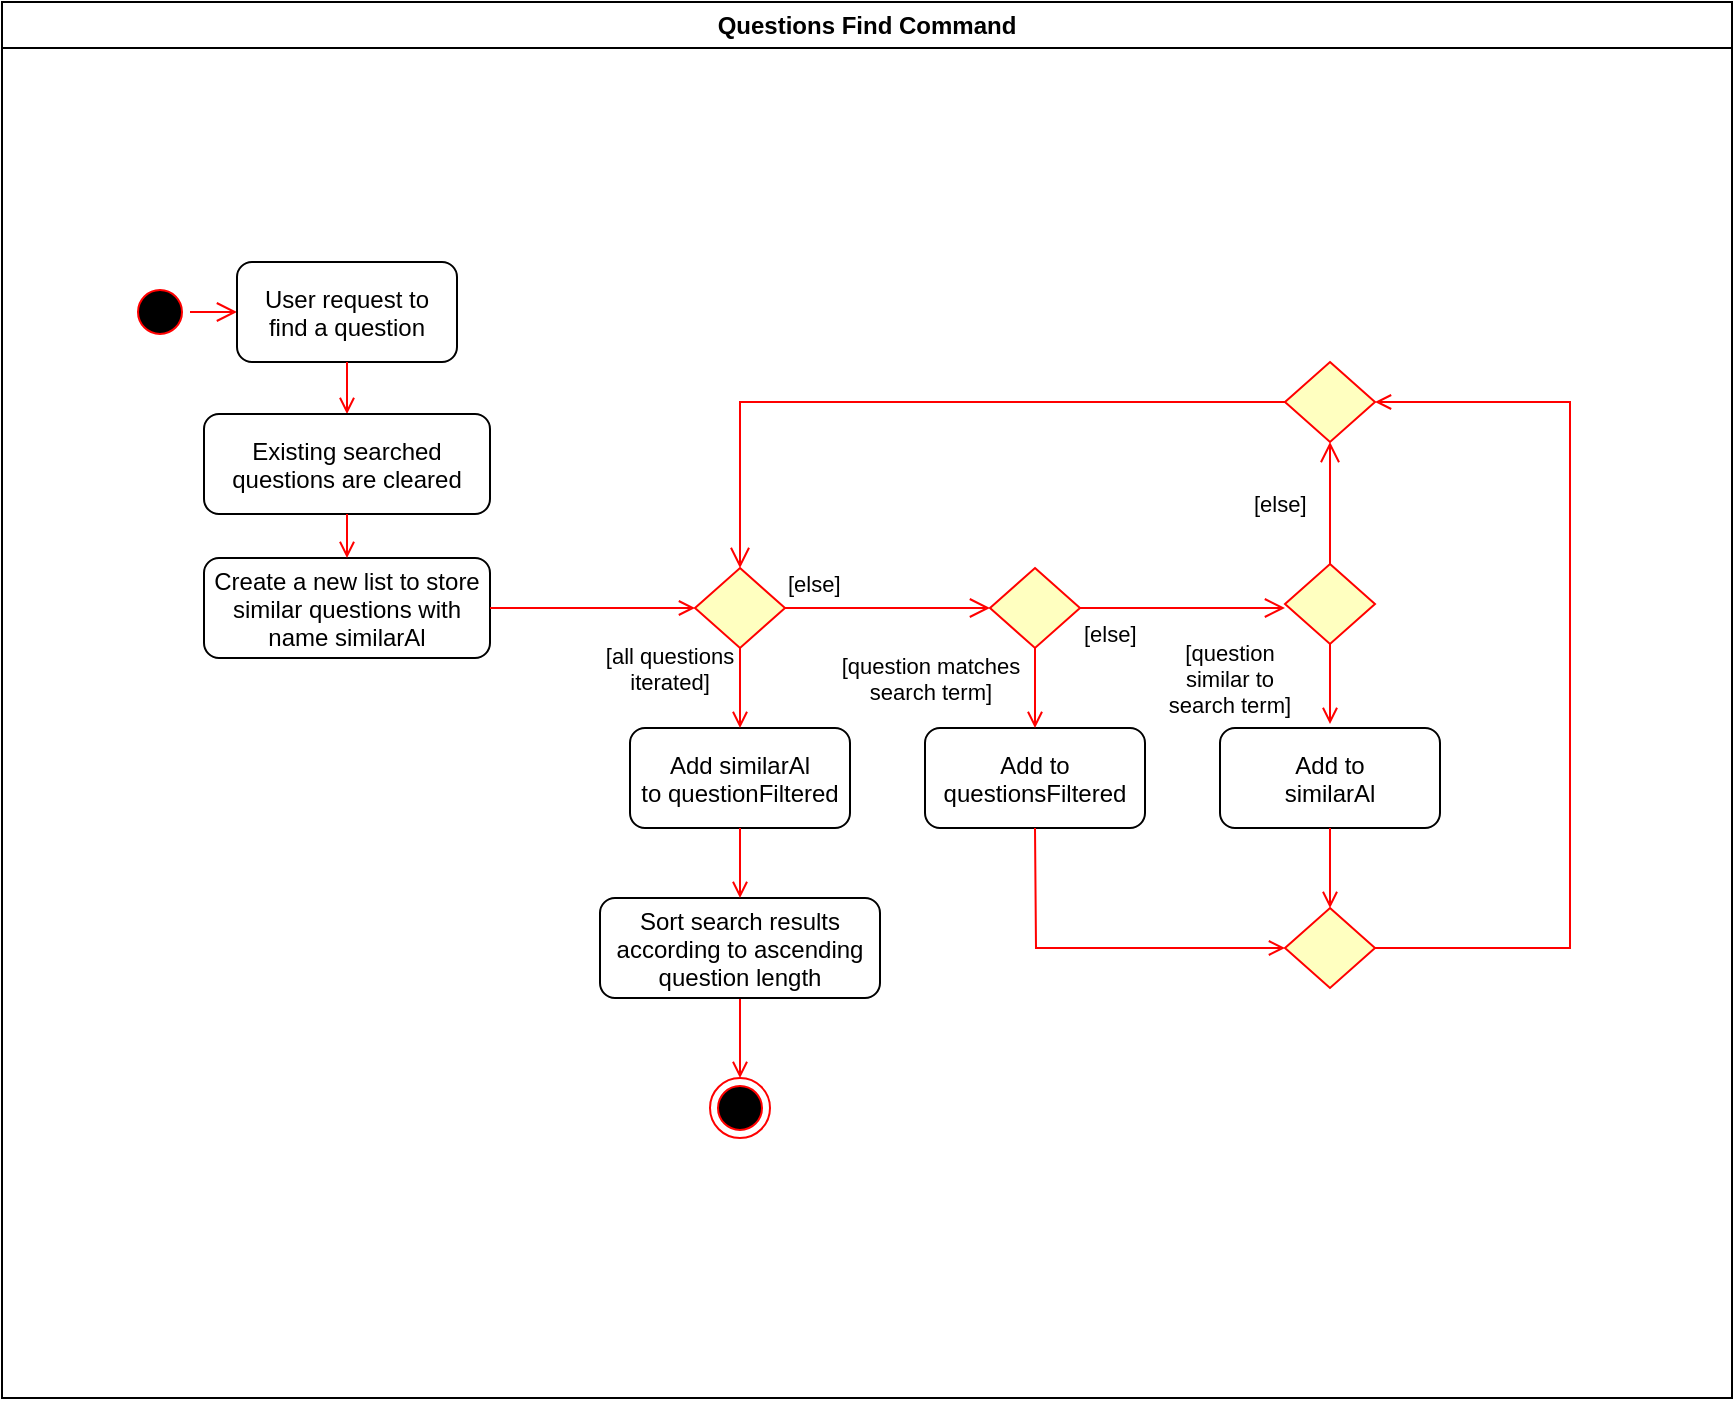<mxfile version="12.2.0" type="device" pages="1"><diagram name="Page-1" id="e7e014a7-5840-1c2e-5031-d8a46d1fe8dd"><mxGraphModel dx="1412" dy="740" grid="1" gridSize="10" guides="1" tooltips="1" connect="1" arrows="1" fold="1" page="1" pageScale="1" pageWidth="1169" pageHeight="826" background="#ffffff" math="0" shadow="0"><root><mxCell id="0"/><mxCell id="1" parent="0"/><mxCell id="3" value="Questions Find Command" style="swimlane;whiteSpace=wrap" parent="1" vertex="1"><mxGeometry x="160" y="90" width="865" height="698" as="geometry"/></mxCell><mxCell id="13" value="" style="ellipse;shape=startState;fillColor=#000000;strokeColor=#ff0000;" parent="3" vertex="1"><mxGeometry x="64" y="140" width="30" height="30" as="geometry"/></mxCell><mxCell id="14" value="" style="edgeStyle=elbowEdgeStyle;elbow=horizontal;verticalAlign=bottom;endArrow=open;endSize=8;strokeColor=#FF0000;endFill=1;rounded=0" parent="3" source="13" target="15" edge="1"><mxGeometry x="44" y="120" as="geometry"><mxPoint x="59" y="190" as="targetPoint"/></mxGeometry></mxCell><mxCell id="15" value="User request to&#10;find a question" style="rounded=1;" parent="3" vertex="1"><mxGeometry x="117.5" y="130" width="110" height="50" as="geometry"/></mxCell><mxCell id="18" value="Add similarAl&#10;to questionFiltered" style="rounded=1;" parent="3" vertex="1"><mxGeometry x="314" y="363" width="110" height="50" as="geometry"/></mxCell><mxCell id="19" value="[all questions&#10;iterated]" style="endArrow=open;strokeColor=#FF0000;endFill=1;rounded=0;exitX=0.5;exitY=1;exitDx=0;exitDy=0;" parent="3" source="21" target="18" edge="1"><mxGeometry x="-0.5" y="-35" relative="1" as="geometry"><mxPoint x="369" y="355" as="sourcePoint"/><mxPoint as="offset"/></mxGeometry></mxCell><mxCell id="21" value="" style="rhombus;fillColor=#ffffc0;strokeColor=#ff0000;" parent="3" vertex="1"><mxGeometry x="346.5" y="283" width="45" height="40" as="geometry"/></mxCell><mxCell id="23" value="[else]" style="edgeStyle=elbowEdgeStyle;elbow=horizontal;align=left;verticalAlign=top;endArrow=open;endSize=8;strokeColor=#FF0000;endFill=1;rounded=0" parent="3" source="21" edge="1"><mxGeometry x="0.005" y="57" relative="1" as="geometry"><mxPoint x="494" y="303" as="targetPoint"/><mxPoint x="-52" y="32" as="offset"/></mxGeometry></mxCell><mxCell id="30" value="Add to&#10;questionsFiltered" style="rounded=1;" parent="3" vertex="1"><mxGeometry x="461.5" y="363" width="110" height="50" as="geometry"/></mxCell><mxCell id="38" value="" style="ellipse;shape=endState;fillColor=#000000;strokeColor=#ff0000" parent="3" vertex="1"><mxGeometry x="354" y="538" width="30" height="30" as="geometry"/></mxCell><mxCell id="My4SKcVWuLoMBSxfjf1_-61" value="" style="endArrow=open;strokeColor=#FF0000;endFill=1;rounded=0;exitX=0.5;exitY=1;exitDx=0;exitDy=0;entryX=0.5;entryY=0;entryDx=0;entryDy=0;" parent="3" edge="1" target="HjROkcEtCH2LE5vvlwpC-38" source="15"><mxGeometry x="0.474" y="56" relative="1" as="geometry"><mxPoint x="78" y="260" as="sourcePoint"/><mxPoint x="78" y="298" as="targetPoint"/><mxPoint as="offset"/></mxGeometry></mxCell><mxCell id="My4SKcVWuLoMBSxfjf1_-64" value="" style="endArrow=open;strokeColor=#FF0000;endFill=1;rounded=0;entryX=0.5;entryY=0;entryDx=0;entryDy=0;exitX=0.5;exitY=1;exitDx=0;exitDy=0;" parent="3" edge="1" target="38" source="HjROkcEtCH2LE5vvlwpC-69"><mxGeometry x="-0.77" y="-15" relative="1" as="geometry"><mxPoint x="369" y="488" as="sourcePoint"/><mxPoint x="368" y="453" as="targetPoint"/><mxPoint as="offset"/></mxGeometry></mxCell><mxCell id="HjROkcEtCH2LE5vvlwpC-38" value="Existing searched&#10;questions are cleared" style="rounded=1;" vertex="1" parent="3"><mxGeometry x="101" y="206" width="143" height="50" as="geometry"/></mxCell><mxCell id="HjROkcEtCH2LE5vvlwpC-44" value="[question matches&#10;search term]" style="endArrow=open;strokeColor=#FF0000;endFill=1;rounded=0;exitX=0.5;exitY=1;exitDx=0;exitDy=0;" edge="1" parent="3" source="HjROkcEtCH2LE5vvlwpC-45"><mxGeometry x="-0.25" y="-52" relative="1" as="geometry"><mxPoint x="226.5" y="253" as="sourcePoint"/><mxPoint as="offset"/><mxPoint x="516.5" y="363" as="targetPoint"/></mxGeometry></mxCell><mxCell id="HjROkcEtCH2LE5vvlwpC-45" value="" style="rhombus;fillColor=#ffffc0;strokeColor=#ff0000;" vertex="1" parent="3"><mxGeometry x="494" y="283" width="45" height="40" as="geometry"/></mxCell><mxCell id="HjROkcEtCH2LE5vvlwpC-46" value="[else]" style="edgeStyle=elbowEdgeStyle;elbow=horizontal;align=left;verticalAlign=top;endArrow=open;endSize=8;strokeColor=#FF0000;endFill=1;rounded=0" edge="1" parent="3" source="HjROkcEtCH2LE5vvlwpC-45"><mxGeometry x="-1" relative="1" as="geometry"><mxPoint x="641.5" y="303" as="targetPoint"/></mxGeometry></mxCell><mxCell id="HjROkcEtCH2LE5vvlwpC-51" value="[question&#10;similar to&#10;search term]" style="endArrow=open;strokeColor=#FF0000;endFill=1;rounded=0;exitX=0.5;exitY=1;exitDx=0;exitDy=0;" edge="1" parent="3" source="HjROkcEtCH2LE5vvlwpC-52"><mxGeometry x="-0.15" y="-50" relative="1" as="geometry"><mxPoint x="84" y="149" as="sourcePoint"/><mxPoint as="offset"/><mxPoint x="664" y="361" as="targetPoint"/></mxGeometry></mxCell><mxCell id="HjROkcEtCH2LE5vvlwpC-52" value="" style="rhombus;fillColor=#ffffc0;strokeColor=#ff0000;" vertex="1" parent="3"><mxGeometry x="641.5" y="281" width="45" height="40" as="geometry"/></mxCell><mxCell id="HjROkcEtCH2LE5vvlwpC-53" value="" style="edgeStyle=elbowEdgeStyle;elbow=horizontal;align=left;verticalAlign=top;endArrow=open;endSize=8;strokeColor=#FF0000;endFill=1;rounded=0;entryX=0.5;entryY=0;entryDx=0;entryDy=0;exitX=0;exitY=0.5;exitDx=0;exitDy=0;" edge="1" parent="3" source="HjROkcEtCH2LE5vvlwpC-65" target="21"><mxGeometry x="0.691" y="265" relative="1" as="geometry"><mxPoint x="789" y="301" as="targetPoint"/><Array as="points"><mxPoint x="369" y="200"/></Array><mxPoint as="offset"/></mxGeometry></mxCell><mxCell id="HjROkcEtCH2LE5vvlwpC-54" value="Add to&#10;similarAl" style="rounded=1;" vertex="1" parent="3"><mxGeometry x="609" y="363" width="110" height="50" as="geometry"/></mxCell><mxCell id="HjROkcEtCH2LE5vvlwpC-55" value="Create a new list to store&#10;similar questions with&#10;name similarAl" style="rounded=1;" vertex="1" parent="3"><mxGeometry x="101" y="278" width="143" height="50" as="geometry"/></mxCell><mxCell id="HjROkcEtCH2LE5vvlwpC-59" value="" style="endArrow=open;strokeColor=#FF0000;endFill=1;rounded=0;exitX=0.5;exitY=1;exitDx=0;exitDy=0;entryX=0.5;entryY=0;entryDx=0;entryDy=0;" edge="1" parent="3" source="HjROkcEtCH2LE5vvlwpC-38" target="HjROkcEtCH2LE5vvlwpC-55"><mxGeometry x="0.474" y="56" relative="1" as="geometry"><mxPoint x="182.5" y="190" as="sourcePoint"/><mxPoint x="182.5" y="216" as="targetPoint"/><mxPoint as="offset"/></mxGeometry></mxCell><mxCell id="HjROkcEtCH2LE5vvlwpC-60" value="" style="endArrow=open;strokeColor=#FF0000;endFill=1;rounded=0;exitX=1;exitY=0.5;exitDx=0;exitDy=0;entryX=0;entryY=0.5;entryDx=0;entryDy=0;" edge="1" parent="3" source="HjROkcEtCH2LE5vvlwpC-55" target="21"><mxGeometry x="0.474" y="56" relative="1" as="geometry"><mxPoint x="109" y="335" as="sourcePoint"/><mxPoint x="109" y="361" as="targetPoint"/><mxPoint as="offset"/></mxGeometry></mxCell><mxCell id="HjROkcEtCH2LE5vvlwpC-61" value="" style="rhombus;fillColor=#ffffc0;strokeColor=#ff0000;" vertex="1" parent="3"><mxGeometry x="641.5" y="453" width="45" height="40" as="geometry"/></mxCell><mxCell id="HjROkcEtCH2LE5vvlwpC-63" value="" style="endArrow=open;strokeColor=#FF0000;endFill=1;rounded=0;exitX=0.5;exitY=1;exitDx=0;exitDy=0;entryX=0;entryY=0.5;entryDx=0;entryDy=0;" edge="1" parent="3" source="30" target="HjROkcEtCH2LE5vvlwpC-61"><mxGeometry x="-0.77" y="-15" relative="1" as="geometry"><mxPoint x="378" y="423" as="sourcePoint"/><mxPoint x="378" y="463" as="targetPoint"/><mxPoint as="offset"/><Array as="points"><mxPoint x="517" y="473"/></Array></mxGeometry></mxCell><mxCell id="HjROkcEtCH2LE5vvlwpC-64" value="" style="endArrow=open;strokeColor=#FF0000;endFill=1;rounded=0;exitX=0.5;exitY=1;exitDx=0;exitDy=0;entryX=0.5;entryY=0;entryDx=0;entryDy=0;" edge="1" parent="3" source="HjROkcEtCH2LE5vvlwpC-54" target="HjROkcEtCH2LE5vvlwpC-61"><mxGeometry x="-0.15" y="-50" relative="1" as="geometry"><mxPoint x="674" y="331" as="sourcePoint"/><mxPoint as="offset"/><mxPoint x="674" y="371" as="targetPoint"/></mxGeometry></mxCell><mxCell id="HjROkcEtCH2LE5vvlwpC-65" value="" style="rhombus;fillColor=#ffffc0;strokeColor=#ff0000;" vertex="1" parent="3"><mxGeometry x="641.5" y="180" width="45" height="40" as="geometry"/></mxCell><mxCell id="HjROkcEtCH2LE5vvlwpC-66" value="[else]" style="edgeStyle=elbowEdgeStyle;elbow=horizontal;align=left;verticalAlign=top;endArrow=open;endSize=8;strokeColor=#FF0000;endFill=1;rounded=0;exitX=0.5;exitY=0;exitDx=0;exitDy=0;entryX=0.5;entryY=1;entryDx=0;entryDy=0;" edge="1" parent="3" source="HjROkcEtCH2LE5vvlwpC-52" target="HjROkcEtCH2LE5vvlwpC-65"><mxGeometry x="0.41" y="40" relative="1" as="geometry"><mxPoint x="664" y="228" as="targetPoint"/><mxPoint x="652" y="210" as="sourcePoint"/><Array as="points"><mxPoint x="664" y="248"/></Array><mxPoint as="offset"/></mxGeometry></mxCell><mxCell id="HjROkcEtCH2LE5vvlwpC-67" value="" style="endArrow=open;strokeColor=#FF0000;endFill=1;rounded=0;exitX=1;exitY=0.5;exitDx=0;exitDy=0;entryX=1;entryY=0.5;entryDx=0;entryDy=0;" edge="1" parent="3" source="HjROkcEtCH2LE5vvlwpC-61" target="HjROkcEtCH2LE5vvlwpC-65"><mxGeometry x="-0.77" y="-15" relative="1" as="geometry"><mxPoint x="526.5" y="423" as="sourcePoint"/><mxPoint x="651.5" y="483" as="targetPoint"/><mxPoint as="offset"/><Array as="points"><mxPoint x="784" y="473"/><mxPoint x="784" y="200"/></Array></mxGeometry></mxCell><mxCell id="HjROkcEtCH2LE5vvlwpC-69" value="Sort search results&#10;according to ascending&#10;question length" style="rounded=1;" vertex="1" parent="3"><mxGeometry x="299" y="448" width="140" height="50" as="geometry"/></mxCell><mxCell id="HjROkcEtCH2LE5vvlwpC-72" value="" style="endArrow=open;strokeColor=#FF0000;endFill=1;rounded=0;entryX=0.5;entryY=0;entryDx=0;entryDy=0;exitX=0.5;exitY=1;exitDx=0;exitDy=0;" edge="1" parent="3" source="18" target="HjROkcEtCH2LE5vvlwpC-69"><mxGeometry x="-0.77" y="-15" relative="1" as="geometry"><mxPoint x="379" y="508" as="sourcePoint"/><mxPoint x="379" y="588" as="targetPoint"/><mxPoint as="offset"/></mxGeometry></mxCell></root></mxGraphModel></diagram></mxfile>